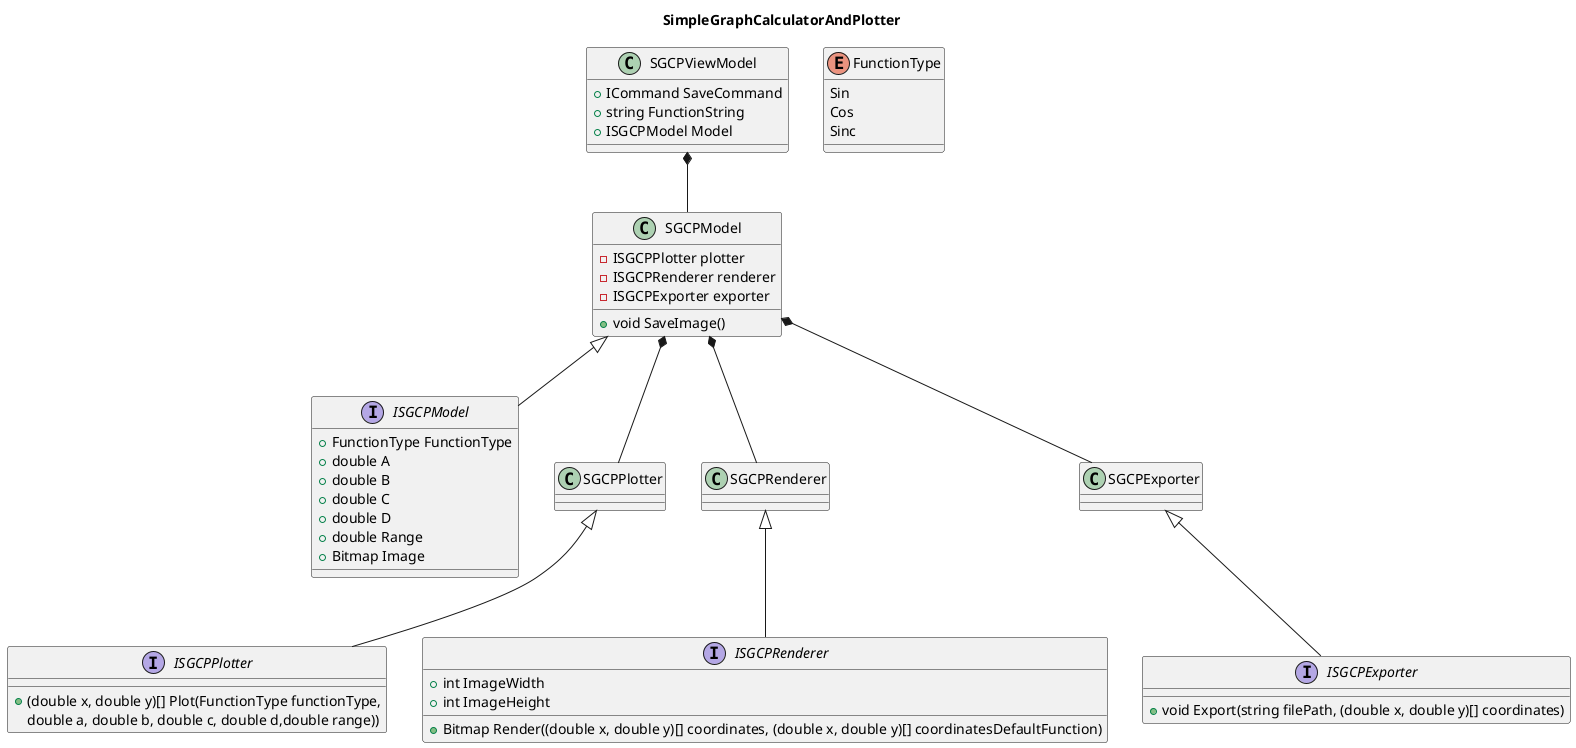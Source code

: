﻿@startuml
'https://plantuml.com/de/class-diagram

title SimpleGraphCalculatorAndPlotter

interface ISGCPModel
interface ISGCPPlotter
interface ISGCPRenderer
interface ISGCPExporter

SGCPModel <|-- ISGCPModel
SGCPPlotter <|-- ISGCPPlotter
SGCPRenderer <|-- ISGCPRenderer
SGCPExporter <|-- ISGCPExporter

SGCPViewModel *-- SGCPModel
SGCPModel *-- SGCPPlotter
SGCPModel *-- SGCPRenderer
SGCPModel *-- SGCPExporter

enum FunctionType 
{
    Sin
    Cos
    Sinc
}

class SGCPViewModel
{
    +ICommand SaveCommand
    +string FunctionString
    +ISGCPModel Model
}

class SGCPModel
{
    +void SaveImage()
    -ISGCPPlotter plotter
    -ISGCPRenderer renderer
    -ISGCPExporter exporter
}

interface ISGCPModel
{
    +FunctionType FunctionType
    +double A
    +double B
    +double C
    +double D
    +double Range    
    +Bitmap Image
}

interface ISGCPPlotter
{
    +(double x, double y)[] Plot(FunctionType functionType, 
    double a, double b, double c, double d,double range))
}

interface ISGCPRenderer
{
    +int ImageWidth
    +int ImageHeight
    +Bitmap Render((double x, double y)[] coordinates, (double x, double y)[] coordinatesDefaultFunction)
}

interface ISGCPExporter
{
    +void Export(string filePath, (double x, double y)[] coordinates)
}

@enduml